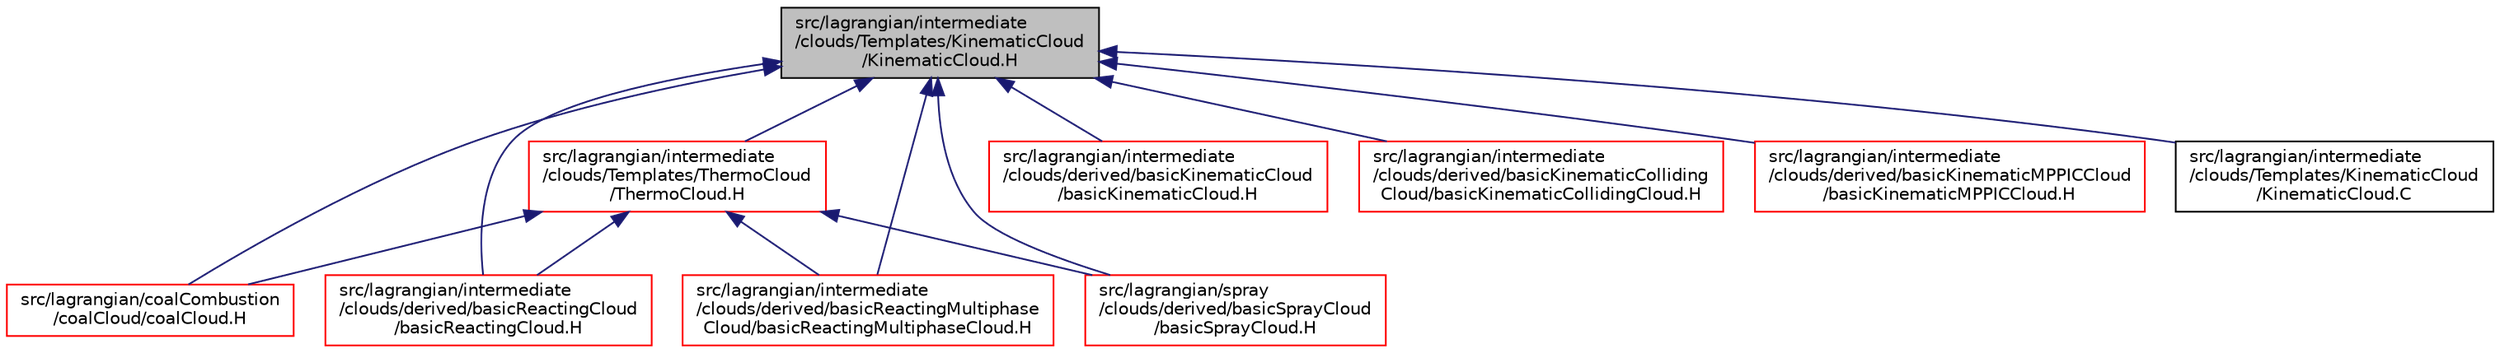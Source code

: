 digraph "src/lagrangian/intermediate/clouds/Templates/KinematicCloud/KinematicCloud.H"
{
  bgcolor="transparent";
  edge [fontname="Helvetica",fontsize="10",labelfontname="Helvetica",labelfontsize="10"];
  node [fontname="Helvetica",fontsize="10",shape=record];
  Node408 [label="src/lagrangian/intermediate\l/clouds/Templates/KinematicCloud\l/KinematicCloud.H",height=0.2,width=0.4,color="black", fillcolor="grey75", style="filled", fontcolor="black"];
  Node408 -> Node409 [dir="back",color="midnightblue",fontsize="10",style="solid",fontname="Helvetica"];
  Node409 [label="src/lagrangian/coalCombustion\l/coalCloud/coalCloud.H",height=0.2,width=0.4,color="red",URL="$a05591.html"];
  Node408 -> Node413 [dir="back",color="midnightblue",fontsize="10",style="solid",fontname="Helvetica"];
  Node413 [label="src/lagrangian/intermediate\l/clouds/derived/basicKinematicCloud\l/basicKinematicCloud.H",height=0.2,width=0.4,color="red",URL="$a05840.html"];
  Node408 -> Node416 [dir="back",color="midnightblue",fontsize="10",style="solid",fontname="Helvetica"];
  Node416 [label="src/lagrangian/intermediate\l/clouds/derived/basicKinematicColliding\lCloud/basicKinematicCollidingCloud.H",height=0.2,width=0.4,color="red",URL="$a05843.html"];
  Node408 -> Node421 [dir="back",color="midnightblue",fontsize="10",style="solid",fontname="Helvetica"];
  Node421 [label="src/lagrangian/intermediate\l/clouds/derived/basicKinematicMPPICCloud\l/basicKinematicMPPICCloud.H",height=0.2,width=0.4,color="red",URL="$a05846.html"];
  Node408 -> Node424 [dir="back",color="midnightblue",fontsize="10",style="solid",fontname="Helvetica"];
  Node424 [label="src/lagrangian/intermediate\l/clouds/derived/basicReactingCloud\l/basicReactingCloud.H",height=0.2,width=0.4,color="red",URL="$a05849.html"];
  Node408 -> Node427 [dir="back",color="midnightblue",fontsize="10",style="solid",fontname="Helvetica"];
  Node427 [label="src/lagrangian/intermediate\l/clouds/derived/basicReactingMultiphase\lCloud/basicReactingMultiphaseCloud.H",height=0.2,width=0.4,color="red",URL="$a05852.html"];
  Node408 -> Node430 [dir="back",color="midnightblue",fontsize="10",style="solid",fontname="Helvetica"];
  Node430 [label="src/lagrangian/intermediate\l/clouds/Templates/KinematicCloud\l/KinematicCloud.C",height=0.2,width=0.4,color="black",URL="$a05876.html"];
  Node408 -> Node431 [dir="back",color="midnightblue",fontsize="10",style="solid",fontname="Helvetica"];
  Node431 [label="src/lagrangian/intermediate\l/clouds/Templates/ThermoCloud\l/ThermoCloud.H",height=0.2,width=0.4,color="red",URL="$a05915.html"];
  Node431 -> Node409 [dir="back",color="midnightblue",fontsize="10",style="solid",fontname="Helvetica"];
  Node431 -> Node424 [dir="back",color="midnightblue",fontsize="10",style="solid",fontname="Helvetica"];
  Node431 -> Node427 [dir="back",color="midnightblue",fontsize="10",style="solid",fontname="Helvetica"];
  Node431 -> Node436 [dir="back",color="midnightblue",fontsize="10",style="solid",fontname="Helvetica"];
  Node436 [label="src/lagrangian/spray\l/clouds/derived/basicSprayCloud\l/basicSprayCloud.H",height=0.2,width=0.4,color="red",URL="$a07337.html"];
  Node408 -> Node436 [dir="back",color="midnightblue",fontsize="10",style="solid",fontname="Helvetica"];
}
